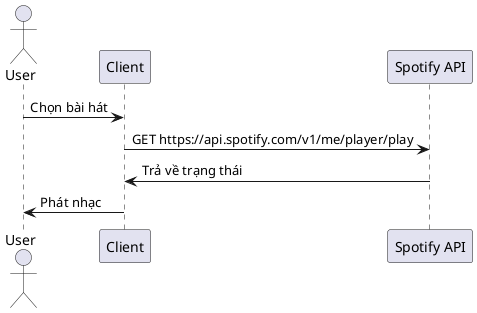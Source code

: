 @startuml
actor User
participant "Client" as Client
participant "Spotify API" as Spotify

User -> Client: Chọn bài hát
Client -> Spotify: GET https://api.spotify.com/v1/me/player/play
Spotify -> Client: Trả về trạng thái
Client -> User: Phát nhạc

@enduml